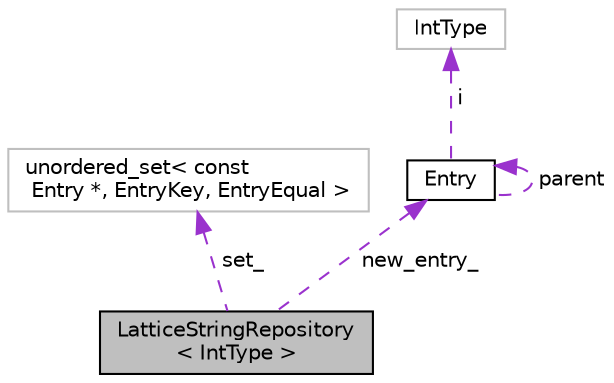 digraph "LatticeStringRepository&lt; IntType &gt;"
{
  edge [fontname="Helvetica",fontsize="10",labelfontname="Helvetica",labelfontsize="10"];
  node [fontname="Helvetica",fontsize="10",shape=record];
  Node1 [label="LatticeStringRepository\l\< IntType \>",height=0.2,width=0.4,color="black", fillcolor="grey75", style="filled", fontcolor="black"];
  Node2 -> Node1 [dir="back",color="darkorchid3",fontsize="10",style="dashed",label=" set_" ,fontname="Helvetica"];
  Node2 [label="unordered_set\< const\l Entry *, EntryKey, EntryEqual \>",height=0.2,width=0.4,color="grey75", fillcolor="white", style="filled"];
  Node3 -> Node1 [dir="back",color="darkorchid3",fontsize="10",style="dashed",label=" new_entry_" ,fontname="Helvetica"];
  Node3 [label="Entry",height=0.2,width=0.4,color="black", fillcolor="white", style="filled",URL="$structfst_1_1LatticeStringRepository_1_1Entry.html"];
  Node3 -> Node3 [dir="back",color="darkorchid3",fontsize="10",style="dashed",label=" parent" ,fontname="Helvetica"];
  Node4 -> Node3 [dir="back",color="darkorchid3",fontsize="10",style="dashed",label=" i" ,fontname="Helvetica"];
  Node4 [label="IntType",height=0.2,width=0.4,color="grey75", fillcolor="white", style="filled"];
}
